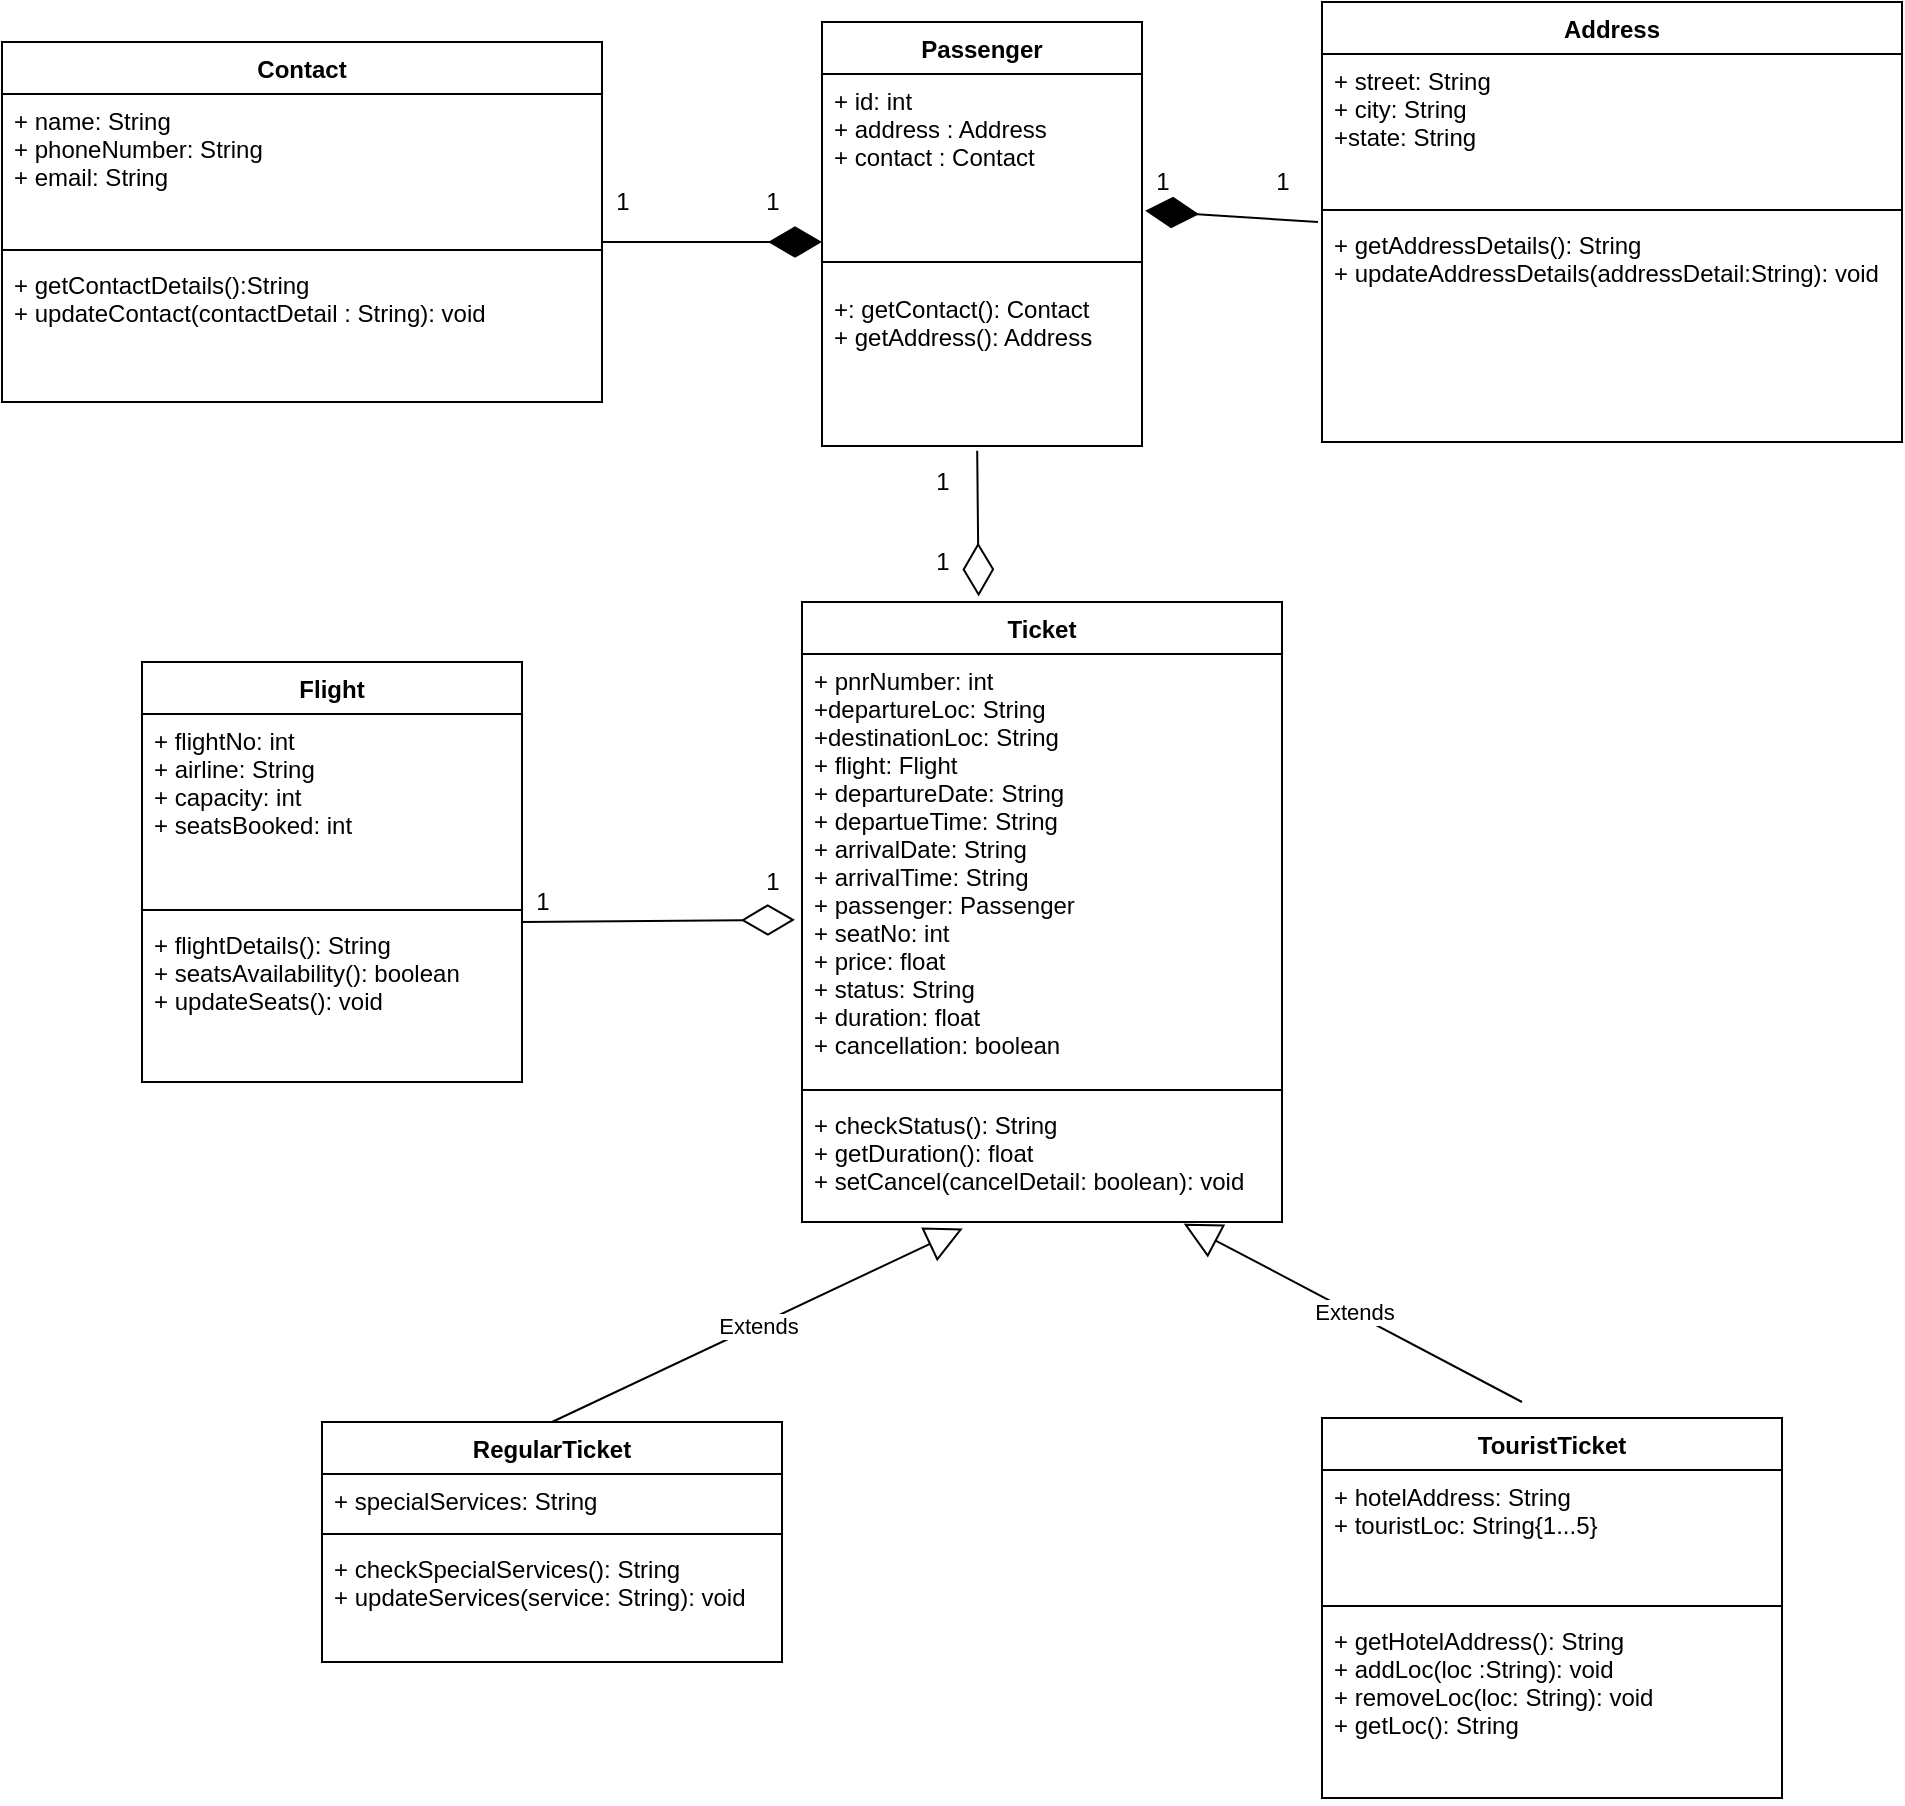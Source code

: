 <mxfile version="13.10.1" type="device"><diagram id="xrq5NJvLlcx1Gj70ZPZ0" name="Page-1"><mxGraphModel dx="1040" dy="513" grid="1" gridSize="10" guides="1" tooltips="1" connect="1" arrows="1" fold="1" page="1" pageScale="1" pageWidth="850" pageHeight="1100" math="0" shadow="0"><root><mxCell id="0"/><mxCell id="1" parent="0"/><mxCell id="hrUQLgqWf7Hvfpp5p5l9-1" value="Passenger" style="swimlane;fontStyle=1;align=center;verticalAlign=top;childLayout=stackLayout;horizontal=1;startSize=26;horizontalStack=0;resizeParent=1;resizeParentMax=0;resizeLast=0;collapsible=1;marginBottom=0;" vertex="1" parent="1"><mxGeometry x="440" y="110" width="160" height="212" as="geometry"/></mxCell><mxCell id="hrUQLgqWf7Hvfpp5p5l9-2" value="+ id: int&#10;+ address : Address&#10;+ contact : Contact" style="text;strokeColor=none;fillColor=none;align=left;verticalAlign=top;spacingLeft=4;spacingRight=4;overflow=hidden;rotatable=0;points=[[0,0.5],[1,0.5]];portConstraint=eastwest;" vertex="1" parent="hrUQLgqWf7Hvfpp5p5l9-1"><mxGeometry y="26" width="160" height="84" as="geometry"/></mxCell><mxCell id="hrUQLgqWf7Hvfpp5p5l9-3" value="" style="line;strokeWidth=1;fillColor=none;align=left;verticalAlign=middle;spacingTop=-1;spacingLeft=3;spacingRight=3;rotatable=0;labelPosition=right;points=[];portConstraint=eastwest;" vertex="1" parent="hrUQLgqWf7Hvfpp5p5l9-1"><mxGeometry y="110" width="160" height="20" as="geometry"/></mxCell><mxCell id="hrUQLgqWf7Hvfpp5p5l9-4" value="+: getContact(): Contact&#10;+ getAddress(): Address&#10;" style="text;strokeColor=none;fillColor=none;align=left;verticalAlign=top;spacingLeft=4;spacingRight=4;overflow=hidden;rotatable=0;points=[[0,0.5],[1,0.5]];portConstraint=eastwest;" vertex="1" parent="hrUQLgqWf7Hvfpp5p5l9-1"><mxGeometry y="130" width="160" height="82" as="geometry"/></mxCell><mxCell id="hrUQLgqWf7Hvfpp5p5l9-5" value="Address" style="swimlane;fontStyle=1;align=center;verticalAlign=top;childLayout=stackLayout;horizontal=1;startSize=26;horizontalStack=0;resizeParent=1;resizeParentMax=0;resizeLast=0;collapsible=1;marginBottom=0;" vertex="1" parent="1"><mxGeometry x="690" y="100" width="290" height="220" as="geometry"/></mxCell><mxCell id="hrUQLgqWf7Hvfpp5p5l9-6" value="+ street: String&#10;+ city: String&#10;+state: String" style="text;strokeColor=none;fillColor=none;align=left;verticalAlign=top;spacingLeft=4;spacingRight=4;overflow=hidden;rotatable=0;points=[[0,0.5],[1,0.5]];portConstraint=eastwest;" vertex="1" parent="hrUQLgqWf7Hvfpp5p5l9-5"><mxGeometry y="26" width="290" height="74" as="geometry"/></mxCell><mxCell id="hrUQLgqWf7Hvfpp5p5l9-7" value="" style="line;strokeWidth=1;fillColor=none;align=left;verticalAlign=middle;spacingTop=-1;spacingLeft=3;spacingRight=3;rotatable=0;labelPosition=right;points=[];portConstraint=eastwest;" vertex="1" parent="hrUQLgqWf7Hvfpp5p5l9-5"><mxGeometry y="100" width="290" height="8" as="geometry"/></mxCell><mxCell id="hrUQLgqWf7Hvfpp5p5l9-8" value="+ getAddressDetails(): String&#10;+ updateAddressDetails(addressDetail:String): void" style="text;strokeColor=none;fillColor=none;align=left;verticalAlign=top;spacingLeft=4;spacingRight=4;overflow=hidden;rotatable=0;points=[[0,0.5],[1,0.5]];portConstraint=eastwest;" vertex="1" parent="hrUQLgqWf7Hvfpp5p5l9-5"><mxGeometry y="108" width="290" height="112" as="geometry"/></mxCell><mxCell id="hrUQLgqWf7Hvfpp5p5l9-9" value="Contact" style="swimlane;fontStyle=1;align=center;verticalAlign=top;childLayout=stackLayout;horizontal=1;startSize=26;horizontalStack=0;resizeParent=1;resizeParentMax=0;resizeLast=0;collapsible=1;marginBottom=0;" vertex="1" parent="1"><mxGeometry x="30" y="120" width="300" height="180" as="geometry"/></mxCell><mxCell id="hrUQLgqWf7Hvfpp5p5l9-10" value="+ name: String&#10;+ phoneNumber: String&#10;+ email: String&#10;" style="text;strokeColor=none;fillColor=none;align=left;verticalAlign=top;spacingLeft=4;spacingRight=4;overflow=hidden;rotatable=0;points=[[0,0.5],[1,0.5]];portConstraint=eastwest;" vertex="1" parent="hrUQLgqWf7Hvfpp5p5l9-9"><mxGeometry y="26" width="300" height="74" as="geometry"/></mxCell><mxCell id="hrUQLgqWf7Hvfpp5p5l9-11" value="" style="line;strokeWidth=1;fillColor=none;align=left;verticalAlign=middle;spacingTop=-1;spacingLeft=3;spacingRight=3;rotatable=0;labelPosition=right;points=[];portConstraint=eastwest;" vertex="1" parent="hrUQLgqWf7Hvfpp5p5l9-9"><mxGeometry y="100" width="300" height="8" as="geometry"/></mxCell><mxCell id="hrUQLgqWf7Hvfpp5p5l9-12" value="+ getContactDetails():String&#10;+ updateContact(contactDetail : String): void" style="text;strokeColor=none;fillColor=none;align=left;verticalAlign=top;spacingLeft=4;spacingRight=4;overflow=hidden;rotatable=0;points=[[0,0.5],[1,0.5]];portConstraint=eastwest;" vertex="1" parent="hrUQLgqWf7Hvfpp5p5l9-9"><mxGeometry y="108" width="300" height="72" as="geometry"/></mxCell><mxCell id="hrUQLgqWf7Hvfpp5p5l9-13" value="" style="endArrow=diamondThin;endFill=1;endSize=24;html=1;" edge="1" parent="1"><mxGeometry width="160" relative="1" as="geometry"><mxPoint x="330" y="220" as="sourcePoint"/><mxPoint x="440" y="220" as="targetPoint"/></mxGeometry></mxCell><mxCell id="hrUQLgqWf7Hvfpp5p5l9-14" value="" style="endArrow=diamondThin;endFill=1;endSize=24;html=1;exitX=-0.007;exitY=0.018;exitDx=0;exitDy=0;exitPerimeter=0;entryX=1.01;entryY=0.814;entryDx=0;entryDy=0;entryPerimeter=0;" edge="1" parent="1" source="hrUQLgqWf7Hvfpp5p5l9-8" target="hrUQLgqWf7Hvfpp5p5l9-2"><mxGeometry width="160" relative="1" as="geometry"><mxPoint x="600" y="210" as="sourcePoint"/><mxPoint x="640" y="120" as="targetPoint"/></mxGeometry></mxCell><mxCell id="hrUQLgqWf7Hvfpp5p5l9-15" value="Ticket" style="swimlane;fontStyle=1;align=center;verticalAlign=top;childLayout=stackLayout;horizontal=1;startSize=26;horizontalStack=0;resizeParent=1;resizeParentMax=0;resizeLast=0;collapsible=1;marginBottom=0;" vertex="1" parent="1"><mxGeometry x="430" y="400" width="240" height="310" as="geometry"/></mxCell><mxCell id="hrUQLgqWf7Hvfpp5p5l9-16" value="+ pnrNumber: int&#10;+departureLoc: String&#10;+destinationLoc: String&#10;+ flight: Flight&#10;+ departureDate: String&#10;+ departueTime: String&#10;+ arrivalDate: String&#10;+ arrivalTime: String&#10;+ passenger: Passenger&#10;+ seatNo: int&#10;+ price: float&#10;+ status: String&#10;+ duration: float&#10;+ cancellation: boolean" style="text;strokeColor=none;fillColor=none;align=left;verticalAlign=top;spacingLeft=4;spacingRight=4;overflow=hidden;rotatable=0;points=[[0,0.5],[1,0.5]];portConstraint=eastwest;" vertex="1" parent="hrUQLgqWf7Hvfpp5p5l9-15"><mxGeometry y="26" width="240" height="214" as="geometry"/></mxCell><mxCell id="hrUQLgqWf7Hvfpp5p5l9-17" value="" style="line;strokeWidth=1;fillColor=none;align=left;verticalAlign=middle;spacingTop=-1;spacingLeft=3;spacingRight=3;rotatable=0;labelPosition=right;points=[];portConstraint=eastwest;" vertex="1" parent="hrUQLgqWf7Hvfpp5p5l9-15"><mxGeometry y="240" width="240" height="8" as="geometry"/></mxCell><mxCell id="hrUQLgqWf7Hvfpp5p5l9-18" value="+ checkStatus(): String&#10;+ getDuration(): float&#10;+ setCancel(cancelDetail: boolean): void" style="text;strokeColor=none;fillColor=none;align=left;verticalAlign=top;spacingLeft=4;spacingRight=4;overflow=hidden;rotatable=0;points=[[0,0.5],[1,0.5]];portConstraint=eastwest;" vertex="1" parent="hrUQLgqWf7Hvfpp5p5l9-15"><mxGeometry y="248" width="240" height="62" as="geometry"/></mxCell><mxCell id="hrUQLgqWf7Hvfpp5p5l9-19" value="1&lt;br&gt;" style="text;html=1;align=center;verticalAlign=middle;resizable=0;points=[];autosize=1;" vertex="1" parent="1"><mxGeometry x="330" y="190" width="20" height="20" as="geometry"/></mxCell><mxCell id="hrUQLgqWf7Hvfpp5p5l9-20" value="1&lt;br&gt;" style="text;html=1;align=center;verticalAlign=middle;resizable=0;points=[];autosize=1;" vertex="1" parent="1"><mxGeometry x="405" y="190" width="20" height="20" as="geometry"/></mxCell><mxCell id="hrUQLgqWf7Hvfpp5p5l9-21" value="1&lt;br&gt;" style="text;html=1;align=center;verticalAlign=middle;resizable=0;points=[];autosize=1;" vertex="1" parent="1"><mxGeometry x="600" y="180" width="20" height="20" as="geometry"/></mxCell><mxCell id="hrUQLgqWf7Hvfpp5p5l9-22" value="1&lt;br&gt;" style="text;html=1;align=center;verticalAlign=middle;resizable=0;points=[];autosize=1;" vertex="1" parent="1"><mxGeometry x="660" y="180" width="20" height="20" as="geometry"/></mxCell><mxCell id="hrUQLgqWf7Hvfpp5p5l9-23" value="" style="endArrow=diamondThin;endFill=0;endSize=24;html=1;exitX=0.485;exitY=1.029;exitDx=0;exitDy=0;exitPerimeter=0;entryX=0.368;entryY=-0.009;entryDx=0;entryDy=0;entryPerimeter=0;" edge="1" parent="1" source="hrUQLgqWf7Hvfpp5p5l9-4" target="hrUQLgqWf7Hvfpp5p5l9-15"><mxGeometry width="160" relative="1" as="geometry"><mxPoint x="400" y="450" as="sourcePoint"/><mxPoint x="380" y="400" as="targetPoint"/></mxGeometry></mxCell><mxCell id="hrUQLgqWf7Hvfpp5p5l9-24" value="Flight" style="swimlane;fontStyle=1;align=center;verticalAlign=top;childLayout=stackLayout;horizontal=1;startSize=26;horizontalStack=0;resizeParent=1;resizeParentMax=0;resizeLast=0;collapsible=1;marginBottom=0;" vertex="1" parent="1"><mxGeometry x="100" y="430" width="190" height="210" as="geometry"/></mxCell><mxCell id="hrUQLgqWf7Hvfpp5p5l9-25" value="+ flightNo: int&#10;+ airline: String&#10;+ capacity: int&#10;+ seatsBooked: int&#10;" style="text;strokeColor=none;fillColor=none;align=left;verticalAlign=top;spacingLeft=4;spacingRight=4;overflow=hidden;rotatable=0;points=[[0,0.5],[1,0.5]];portConstraint=eastwest;" vertex="1" parent="hrUQLgqWf7Hvfpp5p5l9-24"><mxGeometry y="26" width="190" height="94" as="geometry"/></mxCell><mxCell id="hrUQLgqWf7Hvfpp5p5l9-26" value="" style="line;strokeWidth=1;fillColor=none;align=left;verticalAlign=middle;spacingTop=-1;spacingLeft=3;spacingRight=3;rotatable=0;labelPosition=right;points=[];portConstraint=eastwest;" vertex="1" parent="hrUQLgqWf7Hvfpp5p5l9-24"><mxGeometry y="120" width="190" height="8" as="geometry"/></mxCell><mxCell id="hrUQLgqWf7Hvfpp5p5l9-27" value="+ flightDetails(): String&#10;+ seatsAvailability(): boolean&#10;+ updateSeats(): void&#10;" style="text;strokeColor=none;fillColor=none;align=left;verticalAlign=top;spacingLeft=4;spacingRight=4;overflow=hidden;rotatable=0;points=[[0,0.5],[1,0.5]];portConstraint=eastwest;" vertex="1" parent="hrUQLgqWf7Hvfpp5p5l9-24"><mxGeometry y="128" width="190" height="82" as="geometry"/></mxCell><mxCell id="hrUQLgqWf7Hvfpp5p5l9-28" value="" style="endArrow=diamondThin;endFill=0;endSize=24;html=1;entryX=-0.015;entryY=0.621;entryDx=0;entryDy=0;entryPerimeter=0;" edge="1" parent="1" target="hrUQLgqWf7Hvfpp5p5l9-16"><mxGeometry width="160" relative="1" as="geometry"><mxPoint x="290" y="560" as="sourcePoint"/><mxPoint x="420" y="560" as="targetPoint"/></mxGeometry></mxCell><mxCell id="hrUQLgqWf7Hvfpp5p5l9-30" value="1&lt;br&gt;" style="text;html=1;align=center;verticalAlign=middle;resizable=0;points=[];autosize=1;" vertex="1" parent="1"><mxGeometry x="490" y="330" width="20" height="20" as="geometry"/></mxCell><mxCell id="hrUQLgqWf7Hvfpp5p5l9-31" value="1&lt;br&gt;" style="text;html=1;align=center;verticalAlign=middle;resizable=0;points=[];autosize=1;" vertex="1" parent="1"><mxGeometry x="490" y="370" width="20" height="20" as="geometry"/></mxCell><mxCell id="hrUQLgqWf7Hvfpp5p5l9-32" value="1&lt;br&gt;" style="text;html=1;align=center;verticalAlign=middle;resizable=0;points=[];autosize=1;" vertex="1" parent="1"><mxGeometry x="290" y="540" width="20" height="20" as="geometry"/></mxCell><mxCell id="hrUQLgqWf7Hvfpp5p5l9-33" value="1&lt;br&gt;" style="text;html=1;align=center;verticalAlign=middle;resizable=0;points=[];autosize=1;" vertex="1" parent="1"><mxGeometry x="405" y="530" width="20" height="20" as="geometry"/></mxCell><mxCell id="hrUQLgqWf7Hvfpp5p5l9-34" value="RegularTicket" style="swimlane;fontStyle=1;align=center;verticalAlign=top;childLayout=stackLayout;horizontal=1;startSize=26;horizontalStack=0;resizeParent=1;resizeParentMax=0;resizeLast=0;collapsible=1;marginBottom=0;" vertex="1" parent="1"><mxGeometry x="190" y="810" width="230" height="120" as="geometry"/></mxCell><mxCell id="hrUQLgqWf7Hvfpp5p5l9-35" value="+ specialServices: String" style="text;strokeColor=none;fillColor=none;align=left;verticalAlign=top;spacingLeft=4;spacingRight=4;overflow=hidden;rotatable=0;points=[[0,0.5],[1,0.5]];portConstraint=eastwest;" vertex="1" parent="hrUQLgqWf7Hvfpp5p5l9-34"><mxGeometry y="26" width="230" height="26" as="geometry"/></mxCell><mxCell id="hrUQLgqWf7Hvfpp5p5l9-36" value="" style="line;strokeWidth=1;fillColor=none;align=left;verticalAlign=middle;spacingTop=-1;spacingLeft=3;spacingRight=3;rotatable=0;labelPosition=right;points=[];portConstraint=eastwest;" vertex="1" parent="hrUQLgqWf7Hvfpp5p5l9-34"><mxGeometry y="52" width="230" height="8" as="geometry"/></mxCell><mxCell id="hrUQLgqWf7Hvfpp5p5l9-37" value="+ checkSpecialServices(): String&#10;+ updateServices(service: String): void" style="text;strokeColor=none;fillColor=none;align=left;verticalAlign=top;spacingLeft=4;spacingRight=4;overflow=hidden;rotatable=0;points=[[0,0.5],[1,0.5]];portConstraint=eastwest;" vertex="1" parent="hrUQLgqWf7Hvfpp5p5l9-34"><mxGeometry y="60" width="230" height="60" as="geometry"/></mxCell><mxCell id="hrUQLgqWf7Hvfpp5p5l9-38" value="TouristTicket" style="swimlane;fontStyle=1;align=center;verticalAlign=top;childLayout=stackLayout;horizontal=1;startSize=26;horizontalStack=0;resizeParent=1;resizeParentMax=0;resizeLast=0;collapsible=1;marginBottom=0;" vertex="1" parent="1"><mxGeometry x="690" y="808" width="230" height="190" as="geometry"/></mxCell><mxCell id="hrUQLgqWf7Hvfpp5p5l9-39" value="+ hotelAddress: String&#10;+ touristLoc: String{1...5}" style="text;strokeColor=none;fillColor=none;align=left;verticalAlign=top;spacingLeft=4;spacingRight=4;overflow=hidden;rotatable=0;points=[[0,0.5],[1,0.5]];portConstraint=eastwest;" vertex="1" parent="hrUQLgqWf7Hvfpp5p5l9-38"><mxGeometry y="26" width="230" height="64" as="geometry"/></mxCell><mxCell id="hrUQLgqWf7Hvfpp5p5l9-40" value="" style="line;strokeWidth=1;fillColor=none;align=left;verticalAlign=middle;spacingTop=-1;spacingLeft=3;spacingRight=3;rotatable=0;labelPosition=right;points=[];portConstraint=eastwest;" vertex="1" parent="hrUQLgqWf7Hvfpp5p5l9-38"><mxGeometry y="90" width="230" height="8" as="geometry"/></mxCell><mxCell id="hrUQLgqWf7Hvfpp5p5l9-41" value="+ getHotelAddress(): String&#10;+ addLoc(loc :String): void&#10;+ removeLoc(loc: String): void&#10;+ getLoc(): String" style="text;strokeColor=none;fillColor=none;align=left;verticalAlign=top;spacingLeft=4;spacingRight=4;overflow=hidden;rotatable=0;points=[[0,0.5],[1,0.5]];portConstraint=eastwest;" vertex="1" parent="hrUQLgqWf7Hvfpp5p5l9-38"><mxGeometry y="98" width="230" height="92" as="geometry"/></mxCell><mxCell id="hrUQLgqWf7Hvfpp5p5l9-42" value="Extends" style="endArrow=block;endSize=16;endFill=0;html=1;exitX=0.5;exitY=0;exitDx=0;exitDy=0;entryX=0.335;entryY=1.052;entryDx=0;entryDy=0;entryPerimeter=0;" edge="1" parent="1" source="hrUQLgqWf7Hvfpp5p5l9-34" target="hrUQLgqWf7Hvfpp5p5l9-18"><mxGeometry width="160" relative="1" as="geometry"><mxPoint x="400" y="700" as="sourcePoint"/><mxPoint x="560" y="700" as="targetPoint"/></mxGeometry></mxCell><mxCell id="hrUQLgqWf7Hvfpp5p5l9-43" value="Extends" style="endArrow=block;endSize=16;endFill=0;html=1;entryX=0.795;entryY=1.013;entryDx=0;entryDy=0;entryPerimeter=0;" edge="1" parent="1" target="hrUQLgqWf7Hvfpp5p5l9-18"><mxGeometry width="160" relative="1" as="geometry"><mxPoint x="790" y="800" as="sourcePoint"/><mxPoint x="700" y="780" as="targetPoint"/></mxGeometry></mxCell></root></mxGraphModel></diagram></mxfile>